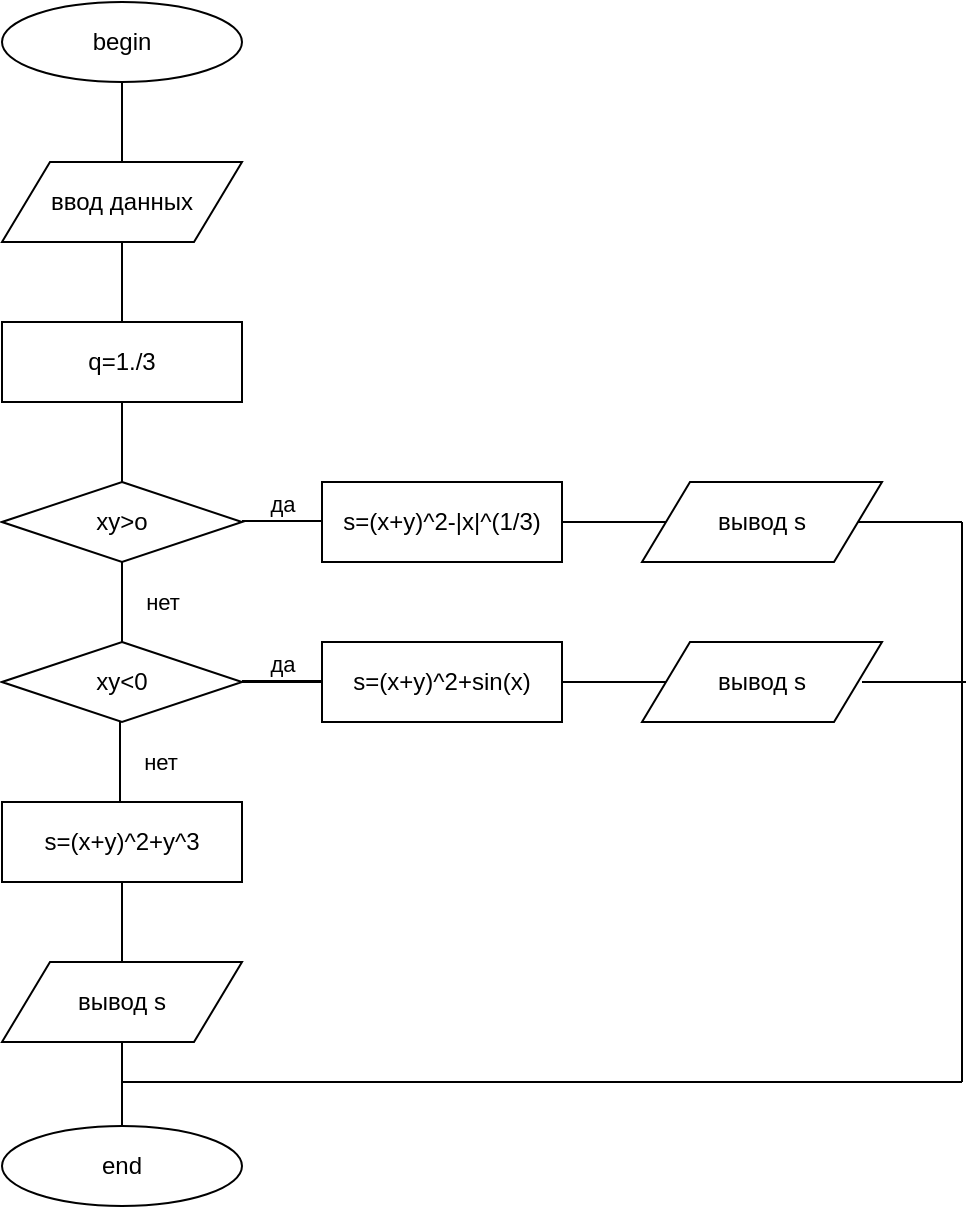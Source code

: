 <mxfile pages="1" version="11.2.8" type="device"><diagram id="eq8KAc0RaX-0McXdWyWw" name="Страница 1"><mxGraphModel dx="1008" dy="416" grid="1" gridSize="10" guides="1" tooltips="1" connect="1" arrows="1" fold="1" page="1" pageScale="1" pageWidth="850" pageHeight="1100" math="0" shadow="0"><root><mxCell id="0"/><mxCell id="1" parent="0"/><mxCell id="iXByT2Vu79bsRdTceoo0-1" value="begin" style="ellipse;whiteSpace=wrap;html=1;" vertex="1" parent="1"><mxGeometry x="40" y="40" width="120" height="40" as="geometry"/></mxCell><mxCell id="iXByT2Vu79bsRdTceoo0-2" value="ввод данных" style="shape=parallelogram;perimeter=parallelogramPerimeter;whiteSpace=wrap;html=1;" vertex="1" parent="1"><mxGeometry x="40" y="120" width="120" height="40" as="geometry"/></mxCell><mxCell id="iXByT2Vu79bsRdTceoo0-3" value="q=1./3" style="rounded=0;whiteSpace=wrap;html=1;" vertex="1" parent="1"><mxGeometry x="40" y="200" width="120" height="40" as="geometry"/></mxCell><mxCell id="iXByT2Vu79bsRdTceoo0-4" value="xy&amp;gt;o" style="rhombus;whiteSpace=wrap;html=1;" vertex="1" parent="1"><mxGeometry x="40" y="280" width="120" height="40" as="geometry"/></mxCell><mxCell id="iXByT2Vu79bsRdTceoo0-6" value="s=(x+y)^2-|x|^(1/3)" style="rounded=0;whiteSpace=wrap;html=1;" vertex="1" parent="1"><mxGeometry x="200" y="280" width="120" height="40" as="geometry"/></mxCell><mxCell id="iXByT2Vu79bsRdTceoo0-8" value="xy&amp;lt;0" style="rhombus;whiteSpace=wrap;html=1;" vertex="1" parent="1"><mxGeometry x="40" y="360" width="120" height="40" as="geometry"/></mxCell><mxCell id="iXByT2Vu79bsRdTceoo0-9" value="вывод s" style="shape=parallelogram;perimeter=parallelogramPerimeter;whiteSpace=wrap;html=1;" vertex="1" parent="1"><mxGeometry x="360" y="280" width="120" height="40" as="geometry"/></mxCell><mxCell id="iXByT2Vu79bsRdTceoo0-10" value="s=(x+y)^2+sin(x)" style="rounded=0;whiteSpace=wrap;html=1;" vertex="1" parent="1"><mxGeometry x="200" y="360" width="120" height="40" as="geometry"/></mxCell><mxCell id="iXByT2Vu79bsRdTceoo0-11" value="&lt;span style=&quot;white-space: normal&quot;&gt;вывод s&lt;/span&gt;" style="shape=parallelogram;perimeter=parallelogramPerimeter;whiteSpace=wrap;html=1;" vertex="1" parent="1"><mxGeometry x="360" y="360" width="120" height="40" as="geometry"/></mxCell><mxCell id="iXByT2Vu79bsRdTceoo0-13" value="s=(x+y)^2+y^3" style="rounded=0;whiteSpace=wrap;html=1;" vertex="1" parent="1"><mxGeometry x="40" y="440" width="120" height="40" as="geometry"/></mxCell><mxCell id="iXByT2Vu79bsRdTceoo0-14" value="&lt;span style=&quot;white-space: normal&quot;&gt;вывод s&lt;/span&gt;" style="shape=parallelogram;perimeter=parallelogramPerimeter;whiteSpace=wrap;html=1;" vertex="1" parent="1"><mxGeometry x="40" y="520" width="120" height="40" as="geometry"/></mxCell><mxCell id="iXByT2Vu79bsRdTceoo0-16" value="end" style="ellipse;whiteSpace=wrap;html=1;" vertex="1" parent="1"><mxGeometry x="40" y="602" width="120" height="40" as="geometry"/></mxCell><mxCell id="iXByT2Vu79bsRdTceoo0-17" value="" style="endArrow=none;html=1;entryX=0.5;entryY=0;entryDx=0;entryDy=0;exitX=0.5;exitY=1;exitDx=0;exitDy=0;" edge="1" parent="1" source="iXByT2Vu79bsRdTceoo0-14" target="iXByT2Vu79bsRdTceoo0-16"><mxGeometry width="50" height="50" relative="1" as="geometry"><mxPoint x="40" y="710" as="sourcePoint"/><mxPoint x="90" y="660" as="targetPoint"/></mxGeometry></mxCell><mxCell id="iXByT2Vu79bsRdTceoo0-18" value="" style="endArrow=none;html=1;entryX=0.5;entryY=1;entryDx=0;entryDy=0;exitX=0.5;exitY=0;exitDx=0;exitDy=0;" edge="1" parent="1" source="iXByT2Vu79bsRdTceoo0-14" target="iXByT2Vu79bsRdTceoo0-13"><mxGeometry width="50" height="50" relative="1" as="geometry"><mxPoint x="110" y="570" as="sourcePoint"/><mxPoint x="110" y="612" as="targetPoint"/></mxGeometry></mxCell><mxCell id="iXByT2Vu79bsRdTceoo0-20" value="нет" style="endArrow=none;html=1;entryX=0.5;entryY=1;entryDx=0;entryDy=0;exitX=0.5;exitY=0;exitDx=0;exitDy=0;" edge="1" parent="1" source="iXByT2Vu79bsRdTceoo0-8" target="iXByT2Vu79bsRdTceoo0-4"><mxGeometry y="-20" width="50" height="50" relative="1" as="geometry"><mxPoint x="110" y="410" as="sourcePoint"/><mxPoint x="110" y="450" as="targetPoint"/><mxPoint as="offset"/></mxGeometry></mxCell><mxCell id="iXByT2Vu79bsRdTceoo0-21" value="" style="endArrow=none;html=1;entryX=0.5;entryY=0;entryDx=0;entryDy=0;exitX=0.5;exitY=1;exitDx=0;exitDy=0;" edge="1" parent="1" source="iXByT2Vu79bsRdTceoo0-3" target="iXByT2Vu79bsRdTceoo0-4"><mxGeometry width="50" height="50" relative="1" as="geometry"><mxPoint x="110" y="370" as="sourcePoint"/><mxPoint x="110" y="330" as="targetPoint"/></mxGeometry></mxCell><mxCell id="iXByT2Vu79bsRdTceoo0-22" value="" style="endArrow=none;html=1;entryX=0.5;entryY=1;entryDx=0;entryDy=0;exitX=0.5;exitY=0;exitDx=0;exitDy=0;" edge="1" parent="1" source="iXByT2Vu79bsRdTceoo0-3" target="iXByT2Vu79bsRdTceoo0-2"><mxGeometry width="50" height="50" relative="1" as="geometry"><mxPoint x="110" y="250" as="sourcePoint"/><mxPoint x="110" y="290" as="targetPoint"/></mxGeometry></mxCell><mxCell id="iXByT2Vu79bsRdTceoo0-23" value="" style="endArrow=none;html=1;entryX=0.5;entryY=0;entryDx=0;entryDy=0;exitX=0.5;exitY=1;exitDx=0;exitDy=0;" edge="1" parent="1" source="iXByT2Vu79bsRdTceoo0-1" target="iXByT2Vu79bsRdTceoo0-2"><mxGeometry width="50" height="50" relative="1" as="geometry"><mxPoint x="110" y="210" as="sourcePoint"/><mxPoint x="110" y="170" as="targetPoint"/></mxGeometry></mxCell><mxCell id="iXByT2Vu79bsRdTceoo0-25" value="" style="endArrow=none;html=1;entryX=1;entryY=0.5;entryDx=0;entryDy=0;exitX=0;exitY=0.5;exitDx=0;exitDy=0;" edge="1" parent="1" source="iXByT2Vu79bsRdTceoo0-9" target="iXByT2Vu79bsRdTceoo0-6"><mxGeometry width="50" height="50" relative="1" as="geometry"><mxPoint x="170" y="310" as="sourcePoint"/><mxPoint x="210" y="310" as="targetPoint"/></mxGeometry></mxCell><mxCell id="iXByT2Vu79bsRdTceoo0-27" value="" style="endArrow=none;html=1;entryX=1;entryY=0.5;entryDx=0;entryDy=0;exitX=0;exitY=0.5;exitDx=0;exitDy=0;" edge="1" parent="1" source="iXByT2Vu79bsRdTceoo0-11" target="iXByT2Vu79bsRdTceoo0-10"><mxGeometry width="50" height="50" relative="1" as="geometry"><mxPoint x="382" y="310" as="sourcePoint"/><mxPoint x="330" y="310" as="targetPoint"/></mxGeometry></mxCell><mxCell id="iXByT2Vu79bsRdTceoo0-28" value="" style="endArrow=none;html=1;entryX=1;entryY=0.5;entryDx=0;entryDy=0;exitX=0;exitY=0.5;exitDx=0;exitDy=0;" edge="1" parent="1" source="iXByT2Vu79bsRdTceoo0-10" target="iXByT2Vu79bsRdTceoo0-8"><mxGeometry width="50" height="50" relative="1" as="geometry"><mxPoint x="110" y="370" as="sourcePoint"/><mxPoint x="110" y="330" as="targetPoint"/></mxGeometry></mxCell><mxCell id="iXByT2Vu79bsRdTceoo0-29" value="" style="endArrow=none;html=1;exitX=1;exitY=0.5;exitDx=0;exitDy=0;" edge="1" parent="1" source="iXByT2Vu79bsRdTceoo0-9"><mxGeometry width="50" height="50" relative="1" as="geometry"><mxPoint x="382" y="310" as="sourcePoint"/><mxPoint x="520" y="300" as="targetPoint"/></mxGeometry></mxCell><mxCell id="iXByT2Vu79bsRdTceoo0-30" value="" style="endArrow=none;html=1;exitX=1;exitY=0.5;exitDx=0;exitDy=0;" edge="1" parent="1"><mxGeometry width="50" height="50" relative="1" as="geometry"><mxPoint x="470" y="380" as="sourcePoint"/><mxPoint x="522" y="380" as="targetPoint"/></mxGeometry></mxCell><mxCell id="iXByT2Vu79bsRdTceoo0-31" value="" style="endArrow=none;html=1;" edge="1" parent="1"><mxGeometry width="50" height="50" relative="1" as="geometry"><mxPoint x="520" y="580" as="sourcePoint"/><mxPoint x="520" y="300" as="targetPoint"/></mxGeometry></mxCell><mxCell id="iXByT2Vu79bsRdTceoo0-32" value="" style="endArrow=none;html=1;" edge="1" parent="1"><mxGeometry width="50" height="50" relative="1" as="geometry"><mxPoint x="520" y="580" as="sourcePoint"/><mxPoint x="100" y="580" as="targetPoint"/></mxGeometry></mxCell><mxCell id="iXByT2Vu79bsRdTceoo0-34" value="да" style="endArrow=none;html=1;entryX=1;entryY=0.5;entryDx=0;entryDy=0;exitX=0;exitY=0.5;exitDx=0;exitDy=0;" edge="1" parent="1"><mxGeometry y="-9" width="50" height="50" relative="1" as="geometry"><mxPoint x="200" y="299.5" as="sourcePoint"/><mxPoint x="160" y="299.5" as="targetPoint"/><mxPoint as="offset"/></mxGeometry></mxCell><mxCell id="iXByT2Vu79bsRdTceoo0-36" value="да" style="endArrow=none;html=1;entryX=1;entryY=0.5;entryDx=0;entryDy=0;exitX=0;exitY=0.5;exitDx=0;exitDy=0;" edge="1" parent="1"><mxGeometry y="-9" width="50" height="50" relative="1" as="geometry"><mxPoint x="200" y="379.5" as="sourcePoint"/><mxPoint x="160" y="379.5" as="targetPoint"/><mxPoint as="offset"/></mxGeometry></mxCell><mxCell id="iXByT2Vu79bsRdTceoo0-37" value="нет" style="endArrow=none;html=1;entryX=0.5;entryY=1;entryDx=0;entryDy=0;exitX=0.5;exitY=0;exitDx=0;exitDy=0;" edge="1" parent="1"><mxGeometry y="-20" width="50" height="50" relative="1" as="geometry"><mxPoint x="99" y="440" as="sourcePoint"/><mxPoint x="99" y="400" as="targetPoint"/><Array as="points"/><mxPoint as="offset"/></mxGeometry></mxCell></root></mxGraphModel></diagram></mxfile>